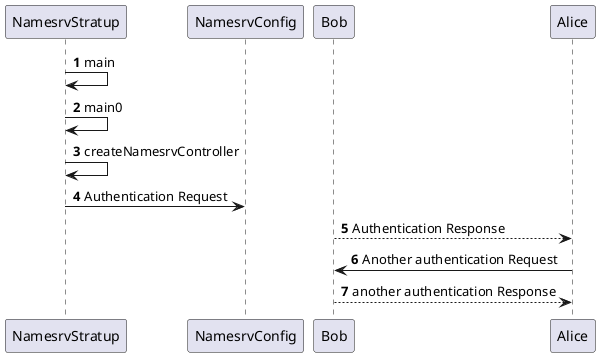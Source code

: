 @startuml
'https://plantuml.com/sequence-diagram

autonumber

NamesrvStratup -> NamesrvStratup: main
NamesrvStratup -> NamesrvStratup: main0
NamesrvStratup -> NamesrvStratup: createNamesrvController
NamesrvStratup -> NamesrvConfig: Authentication Request
Bob --> Alice: Authentication Response

Alice -> Bob: Another authentication Request
Alice <-- Bob: another authentication Response
@enduml